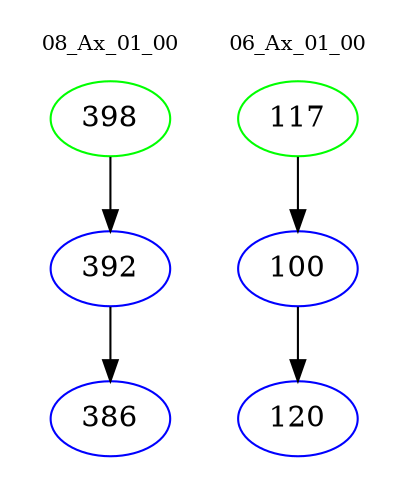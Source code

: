 digraph{
subgraph cluster_0 {
color = white
label = "08_Ax_01_00";
fontsize=10;
T0_398 [label="398", color="green"]
T0_398 -> T0_392 [color="black"]
T0_392 [label="392", color="blue"]
T0_392 -> T0_386 [color="black"]
T0_386 [label="386", color="blue"]
}
subgraph cluster_1 {
color = white
label = "06_Ax_01_00";
fontsize=10;
T1_117 [label="117", color="green"]
T1_117 -> T1_100 [color="black"]
T1_100 [label="100", color="blue"]
T1_100 -> T1_120 [color="black"]
T1_120 [label="120", color="blue"]
}
}
